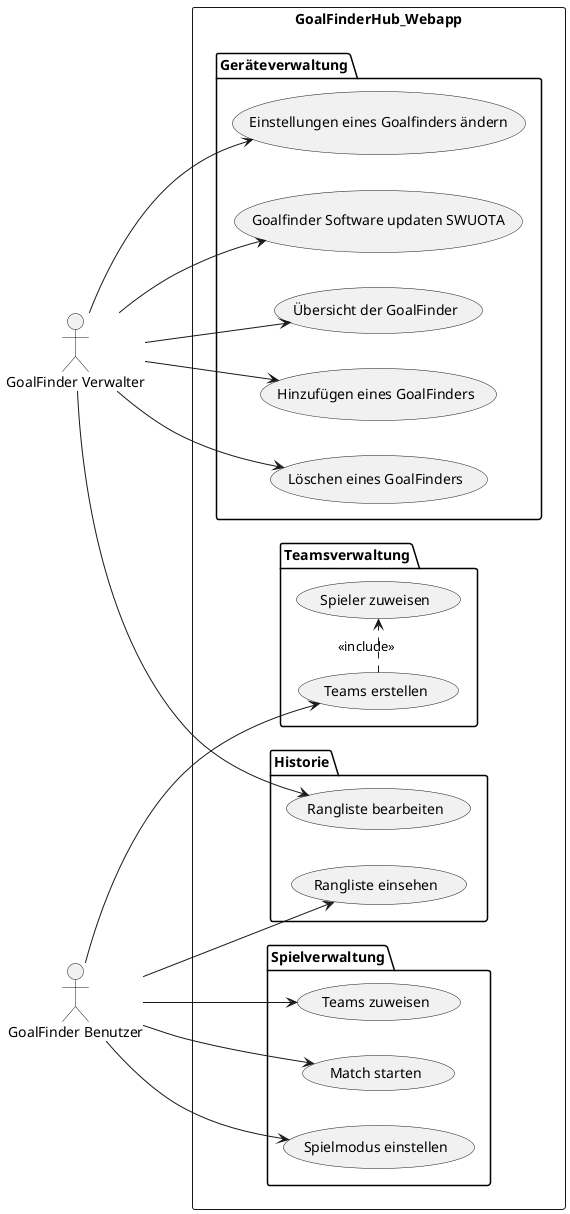@startuml UCD
left to right direction

rectangle GoalFinderHub_Webapp {
    package "Geräteverwaltung" {
        (Übersicht der GoalFinder)
        (Hinzufügen eines GoalFinders)
        (Löschen eines GoalFinders)
        (Einstellungen eines Goalfinders ändern)
        (Goalfinder Software updaten SWUOTA)
    }
    package "Spielverwaltung" {
        (Spielmodus einstellen)
        (Teams zuweisen)
        (Match starten)
    }
    package "Historie" {
        (Rangliste einsehen)
        (Rangliste bearbeiten)
    }
    package "Teamsverwaltung" {
        (Teams erstellen)
        (Spieler zuweisen)
    }
}

:GoalFinder Verwalter: --> (Übersicht der GoalFinder)
:GoalFinder Verwalter: --> (Hinzufügen eines GoalFinders)
:GoalFinder Verwalter: --> (Löschen eines GoalFinders)
:GoalFinder Verwalter: --> (Einstellungen eines Goalfinders ändern)
:GoalFinder Verwalter: --> (Goalfinder Software updaten SWUOTA)

:GoalFinder Benutzer: --> (Spielmodus einstellen)
:GoalFinder Benutzer: --> (Teams erstellen)
:GoalFinder Benutzer: --> (Teams zuweisen)
:GoalFinder Benutzer: --> (Match starten)
:GoalFinder Benutzer: --> (Rangliste einsehen)
:GoalFinder Verwalter: --> (Rangliste bearbeiten)


(Teams erstellen) .> (Spieler zuweisen) : <<include>>
@enduml
